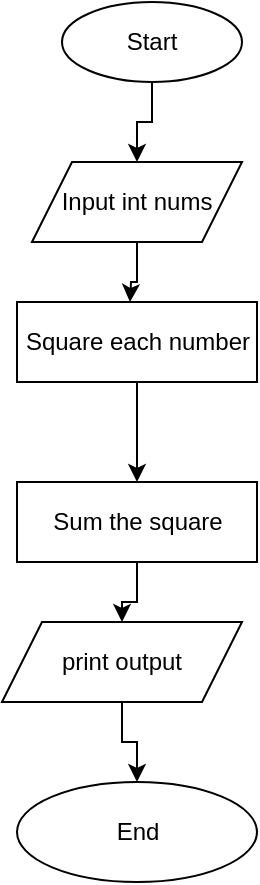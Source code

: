 <mxfile version="20.5.3" type="github">
  <diagram id="C5RBs43oDa-KdzZeNtuy" name="Page-1">
    <mxGraphModel dx="1209" dy="599" grid="1" gridSize="10" guides="1" tooltips="1" connect="1" arrows="1" fold="1" page="1" pageScale="1" pageWidth="827" pageHeight="1169" math="0" shadow="0">
      <root>
        <mxCell id="WIyWlLk6GJQsqaUBKTNV-0" />
        <mxCell id="WIyWlLk6GJQsqaUBKTNV-1" parent="WIyWlLk6GJQsqaUBKTNV-0" />
        <mxCell id="QX4QgIid3GXDoORw8vEl-4" value="" style="edgeStyle=orthogonalEdgeStyle;rounded=0;orthogonalLoop=1;jettySize=auto;html=1;" edge="1" parent="WIyWlLk6GJQsqaUBKTNV-1" source="QX4QgIid3GXDoORw8vEl-0" target="QX4QgIid3GXDoORw8vEl-1">
          <mxGeometry relative="1" as="geometry" />
        </mxCell>
        <mxCell id="QX4QgIid3GXDoORw8vEl-0" value="Start" style="ellipse;whiteSpace=wrap;html=1;" vertex="1" parent="WIyWlLk6GJQsqaUBKTNV-1">
          <mxGeometry x="340" y="60" width="90" height="40" as="geometry" />
        </mxCell>
        <mxCell id="QX4QgIid3GXDoORw8vEl-9" value="" style="edgeStyle=orthogonalEdgeStyle;rounded=0;orthogonalLoop=1;jettySize=auto;html=1;" edge="1" parent="WIyWlLk6GJQsqaUBKTNV-1" source="QX4QgIid3GXDoORw8vEl-1">
          <mxGeometry relative="1" as="geometry">
            <mxPoint x="374" y="210" as="targetPoint" />
          </mxGeometry>
        </mxCell>
        <mxCell id="QX4QgIid3GXDoORw8vEl-1" value="Input int nums" style="shape=parallelogram;perimeter=parallelogramPerimeter;whiteSpace=wrap;html=1;fixedSize=1;" vertex="1" parent="WIyWlLk6GJQsqaUBKTNV-1">
          <mxGeometry x="325" y="140" width="105" height="40" as="geometry" />
        </mxCell>
        <mxCell id="QX4QgIid3GXDoORw8vEl-12" value="" style="edgeStyle=orthogonalEdgeStyle;rounded=0;orthogonalLoop=1;jettySize=auto;html=1;" edge="1" parent="WIyWlLk6GJQsqaUBKTNV-1" source="QX4QgIid3GXDoORw8vEl-10" target="QX4QgIid3GXDoORw8vEl-11">
          <mxGeometry relative="1" as="geometry" />
        </mxCell>
        <mxCell id="QX4QgIid3GXDoORw8vEl-10" value="Square each number" style="rounded=0;whiteSpace=wrap;html=1;" vertex="1" parent="WIyWlLk6GJQsqaUBKTNV-1">
          <mxGeometry x="317.5" y="210" width="120" height="40" as="geometry" />
        </mxCell>
        <mxCell id="QX4QgIid3GXDoORw8vEl-14" value="" style="edgeStyle=orthogonalEdgeStyle;rounded=0;orthogonalLoop=1;jettySize=auto;html=1;" edge="1" parent="WIyWlLk6GJQsqaUBKTNV-1" source="QX4QgIid3GXDoORw8vEl-11" target="QX4QgIid3GXDoORw8vEl-13">
          <mxGeometry relative="1" as="geometry" />
        </mxCell>
        <mxCell id="QX4QgIid3GXDoORw8vEl-11" value="Sum the square" style="rounded=0;whiteSpace=wrap;html=1;" vertex="1" parent="WIyWlLk6GJQsqaUBKTNV-1">
          <mxGeometry x="317.5" y="300" width="120" height="40" as="geometry" />
        </mxCell>
        <mxCell id="QX4QgIid3GXDoORw8vEl-16" value="" style="edgeStyle=orthogonalEdgeStyle;rounded=0;orthogonalLoop=1;jettySize=auto;html=1;" edge="1" parent="WIyWlLk6GJQsqaUBKTNV-1" source="QX4QgIid3GXDoORw8vEl-13" target="QX4QgIid3GXDoORw8vEl-15">
          <mxGeometry relative="1" as="geometry" />
        </mxCell>
        <mxCell id="QX4QgIid3GXDoORw8vEl-13" value="print output" style="shape=parallelogram;perimeter=parallelogramPerimeter;whiteSpace=wrap;html=1;fixedSize=1;" vertex="1" parent="WIyWlLk6GJQsqaUBKTNV-1">
          <mxGeometry x="310" y="370" width="120" height="40" as="geometry" />
        </mxCell>
        <mxCell id="QX4QgIid3GXDoORw8vEl-15" value="End" style="ellipse;whiteSpace=wrap;html=1;" vertex="1" parent="WIyWlLk6GJQsqaUBKTNV-1">
          <mxGeometry x="317.5" y="450" width="120" height="50" as="geometry" />
        </mxCell>
      </root>
    </mxGraphModel>
  </diagram>
</mxfile>
